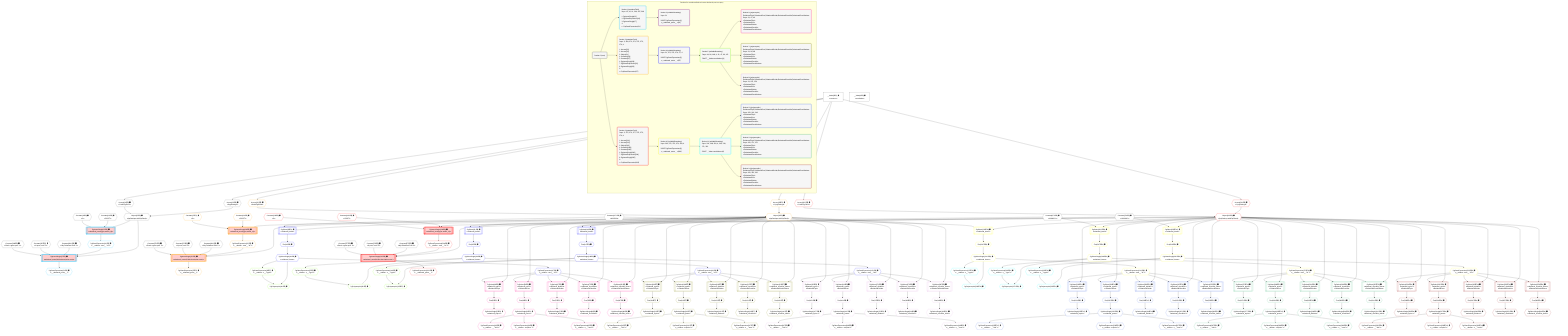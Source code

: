 %%{init: {'themeVariables': { 'fontSize': '12px'}}}%%
graph TD
    classDef path fill:#eee,stroke:#000,color:#000
    classDef plan fill:#fff,stroke-width:1px,color:#000
    classDef itemplan fill:#fff,stroke-width:2px,color:#000
    classDef unbatchedplan fill:#dff,stroke-width:1px,color:#000
    classDef sideeffectplan fill:#fcc,stroke-width:2px,color:#000
    classDef bucket fill:#f6f6f6,color:#000,stroke-width:2px,text-align:left


    %% plan dependencies
    Object15{{"Object[15∈0] ➊<br />ᐸ{pgSettings,withPgClient}ᐳ"}}:::plan
    Access13{{"Access[13∈0] ➊<br />ᐸ2.pgSettingsᐳ"}}:::plan
    Access14{{"Access[14∈0] ➊<br />ᐸ2.withPgClientᐳ"}}:::plan
    Access13 & Access14 --> Object15
    __Value2["__Value[2∈0] ➊<br />ᐸcontextᐳ"]:::plan
    __Value2 --> Access13
    __Value2 --> Access14
    __Value4["__Value[4∈0] ➊<br />ᐸrootValueᐳ"]:::plan
    Constant10{{"Constant[10∈0] ➊<br />ᐸ'POST'ᐳ"}}:::plan
    Constant11{{"Constant[11∈0] ➊<br />ᐸ2ᐳ"}}:::plan
    Constant366{{"Constant[366∈0] ➊<br />ᐸ'My Relational Post 1'ᐳ"}}:::plan
    Constant367{{"Constant[367∈0] ➊<br />ᐸ'A post, innit? 1'ᐳ"}}:::plan
    Constant368{{"Constant[368∈0] ➊<br />ᐸ'Such a great post. 1'ᐳ"}}:::plan
    Constant369{{"Constant[369∈0] ➊<br />ᐸ'My Relational Post 2'ᐳ"}}:::plan
    Constant370{{"Constant[370∈0] ➊<br />ᐸ'A post, innit? 2'ᐳ"}}:::plan
    Constant371{{"Constant[371∈0] ➊<br />ᐸ'Such a great post. 2'ᐳ"}}:::plan
    Constant372{{"Constant[372∈0] ➊<br />ᐸ1000000ᐳ"}}:::plan
    Constant373{{"Constant[373∈0] ➊<br />ᐸ1000001ᐳ"}}:::plan
    Constant374{{"Constant[374∈0] ➊<br />ᐸ1000002ᐳ"}}:::plan
    Constant375{{"Constant[375∈0] ➊<br />ᐸ'My Relational Post 3'ᐳ"}}:::plan
    Constant376{{"Constant[376∈0] ➊<br />ᐸ'A post, innit? 3'ᐳ"}}:::plan
    Constant377{{"Constant[377∈0] ➊<br />ᐸ'Such a great post. 3'ᐳ"}}:::plan
    PgInsertSingle17[["PgInsertSingle[17∈1] ➊<br />ᐸrelational_posts(id,title,description,note)ᐳ"]]:::sideeffectplan
    PgClassExpression16{{"PgClassExpression[16∈1] ➊<br />ᐸ__relation...ems__.”id”ᐳ"}}:::plan
    Object15 & PgClassExpression16 & Constant366 & Constant367 & Constant368 --> PgInsertSingle17
    PgInsertSingle12[["PgInsertSingle[12∈1] ➊<br />ᐸrelational_items(type,author_id)ᐳ"]]:::sideeffectplan
    Object15 & Constant10 & Constant11 --> PgInsertSingle12
    PgInsertSingle12 --> PgClassExpression16
    PgClassExpression21{{"PgClassExpression[21∈1] ➊<br />ᐸ__relational_posts__ᐳ"}}:::plan
    PgInsertSingle17 --> PgClassExpression21
    PgInsertSingle33[["PgInsertSingle[33∈3] ➊<br />ᐸrelational_posts(id,title,description,note)ᐳ"]]:::sideeffectplan
    Object31{{"Object[31∈3] ➊<br />ᐸ{pgSettings,withPgClient}ᐳ"}}:::plan
    PgClassExpression32{{"PgClassExpression[32∈3] ➊<br />ᐸ__relation...ems__.”id”ᐳ"}}:::plan
    Object31 & PgClassExpression32 & Constant369 & Constant370 & Constant371 --> PgInsertSingle33
    PgInsertSingle28[["PgInsertSingle[28∈3] ➊<br />ᐸrelational_items(type,author_id)ᐳ"]]:::sideeffectplan
    Constant26{{"Constant[26∈3] ➊<br />ᐸ'POST'ᐳ"}}:::plan
    Constant27{{"Constant[27∈3] ➊<br />ᐸ2ᐳ"}}:::plan
    Object31 & Constant26 & Constant27 --> PgInsertSingle28
    Access29{{"Access[29∈3] ➊<br />ᐸ2.pgSettingsᐳ"}}:::plan
    Access30{{"Access[30∈3] ➊<br />ᐸ2.withPgClientᐳ"}}:::plan
    Access29 & Access30 --> Object31
    __Value2 --> Access29
    __Value2 --> Access30
    PgInsertSingle28 --> PgClassExpression32
    PgClassExpression37{{"PgClassExpression[37∈3] ➊<br />ᐸ__relational_posts__ᐳ"}}:::plan
    PgInsertSingle33 --> PgClassExpression37
    PgSelect39[["PgSelect[39∈4] ➊<br />ᐸrelational_itemsᐳ"]]:::plan
    Object31 & Constant372 --> PgSelect39
    PgSelect91[["PgSelect[91∈4] ➊<br />ᐸrelational_itemsᐳ"]]:::plan
    Object31 & Constant373 --> PgSelect91
    PgSelect143[["PgSelect[143∈4] ➊<br />ᐸrelational_itemsᐳ"]]:::plan
    Object31 & Constant374 --> PgSelect143
    First43{{"First[43∈4] ➊"}}:::plan
    PgSelect39 --> First43
    PgSelectSingle44{{"PgSelectSingle[44∈4] ➊<br />ᐸrelational_itemsᐳ"}}:::plan
    First43 --> PgSelectSingle44
    PgClassExpression47{{"PgClassExpression[47∈4] ➊<br />ᐸ__relation...ems__.”id”ᐳ"}}:::plan
    PgSelectSingle44 --> PgClassExpression47
    First95{{"First[95∈4] ➊"}}:::plan
    PgSelect91 --> First95
    PgSelectSingle96{{"PgSelectSingle[96∈4] ➊<br />ᐸrelational_itemsᐳ"}}:::plan
    First95 --> PgSelectSingle96
    PgClassExpression99{{"PgClassExpression[99∈4] ➊<br />ᐸ__relation...ems__.”id”ᐳ"}}:::plan
    PgSelectSingle96 --> PgClassExpression99
    First147{{"First[147∈4] ➊"}}:::plan
    PgSelect143 --> First147
    PgSelectSingle148{{"PgSelectSingle[148∈4] ➊<br />ᐸrelational_itemsᐳ"}}:::plan
    First147 --> PgSelectSingle148
    PgClassExpression151{{"PgClassExpression[151∈4] ➊<br />ᐸ__relation...ems__.”id”ᐳ"}}:::plan
    PgSelectSingle148 --> PgClassExpression151
    PgPolymorphic46{{"PgPolymorphic[46∈5] ➊"}}:::plan
    PgClassExpression45{{"PgClassExpression[45∈5] ➊<br />ᐸ__relation...s__.”type”ᐳ"}}:::plan
    PgSelectSingle44 & PgClassExpression45 --> PgPolymorphic46
    PgPolymorphic98{{"PgPolymorphic[98∈5] ➊"}}:::plan
    PgClassExpression97{{"PgClassExpression[97∈5] ➊<br />ᐸ__relation...s__.”type”ᐳ"}}:::plan
    PgSelectSingle96 & PgClassExpression97 --> PgPolymorphic98
    PgPolymorphic150{{"PgPolymorphic[150∈5] ➊"}}:::plan
    PgClassExpression149{{"PgClassExpression[149∈5] ➊<br />ᐸ__relation...s__.”type”ᐳ"}}:::plan
    PgSelectSingle148 & PgClassExpression149 --> PgPolymorphic150
    PgSelectSingle44 --> PgClassExpression45
    PgSelectSingle96 --> PgClassExpression97
    PgSelectSingle148 --> PgClassExpression149
    PgSelect48[["PgSelect[48∈6] ➊<br />ᐸrelational_topicsᐳ<br />ᐳRelationalTopic"]]:::plan
    Object31 & PgClassExpression47 --> PgSelect48
    PgSelect56[["PgSelect[56∈6] ➊<br />ᐸrelational_postsᐳ<br />ᐳRelationalPost"]]:::plan
    Object31 & PgClassExpression47 --> PgSelect56
    PgSelect67[["PgSelect[67∈6] ➊<br />ᐸrelational_dividersᐳ<br />ᐳRelationalDivider"]]:::plan
    Object31 & PgClassExpression47 --> PgSelect67
    PgSelect75[["PgSelect[75∈6] ➊<br />ᐸrelational_checklistsᐳ<br />ᐳRelationalChecklist"]]:::plan
    Object31 & PgClassExpression47 --> PgSelect75
    PgSelect83[["PgSelect[83∈6] ➊<br />ᐸrelational_checklist_itemsᐳ<br />ᐳRelationalChecklistItem"]]:::plan
    Object31 & PgClassExpression47 --> PgSelect83
    First52{{"First[52∈6] ➊"}}:::plan
    PgSelect48 --> First52
    PgSelectSingle53{{"PgSelectSingle[53∈6] ➊<br />ᐸrelational_topicsᐳ"}}:::plan
    First52 --> PgSelectSingle53
    First60{{"First[60∈6] ➊"}}:::plan
    PgSelect56 --> First60
    PgSelectSingle61{{"PgSelectSingle[61∈6] ➊<br />ᐸrelational_postsᐳ"}}:::plan
    First60 --> PgSelectSingle61
    PgClassExpression63{{"PgClassExpression[63∈6] ➊<br />ᐸ__relation...__.”title”ᐳ"}}:::plan
    PgSelectSingle61 --> PgClassExpression63
    PgClassExpression64{{"PgClassExpression[64∈6] ➊<br />ᐸ__relation...scription”ᐳ"}}:::plan
    PgSelectSingle61 --> PgClassExpression64
    PgClassExpression65{{"PgClassExpression[65∈6] ➊<br />ᐸ__relation...s__.”note”ᐳ"}}:::plan
    PgSelectSingle61 --> PgClassExpression65
    First71{{"First[71∈6] ➊"}}:::plan
    PgSelect67 --> First71
    PgSelectSingle72{{"PgSelectSingle[72∈6] ➊<br />ᐸrelational_dividersᐳ"}}:::plan
    First71 --> PgSelectSingle72
    First79{{"First[79∈6] ➊"}}:::plan
    PgSelect75 --> First79
    PgSelectSingle80{{"PgSelectSingle[80∈6] ➊<br />ᐸrelational_checklistsᐳ"}}:::plan
    First79 --> PgSelectSingle80
    First87{{"First[87∈6] ➊"}}:::plan
    PgSelect83 --> First87
    PgSelectSingle88{{"PgSelectSingle[88∈6] ➊<br />ᐸrelational_checklist_itemsᐳ"}}:::plan
    First87 --> PgSelectSingle88
    PgSelect100[["PgSelect[100∈7] ➊<br />ᐸrelational_topicsᐳ<br />ᐳRelationalTopic"]]:::plan
    Object31 & PgClassExpression99 --> PgSelect100
    PgSelect108[["PgSelect[108∈7] ➊<br />ᐸrelational_postsᐳ<br />ᐳRelationalPost"]]:::plan
    Object31 & PgClassExpression99 --> PgSelect108
    PgSelect119[["PgSelect[119∈7] ➊<br />ᐸrelational_dividersᐳ<br />ᐳRelationalDivider"]]:::plan
    Object31 & PgClassExpression99 --> PgSelect119
    PgSelect127[["PgSelect[127∈7] ➊<br />ᐸrelational_checklistsᐳ<br />ᐳRelationalChecklist"]]:::plan
    Object31 & PgClassExpression99 --> PgSelect127
    PgSelect135[["PgSelect[135∈7] ➊<br />ᐸrelational_checklist_itemsᐳ<br />ᐳRelationalChecklistItem"]]:::plan
    Object31 & PgClassExpression99 --> PgSelect135
    First104{{"First[104∈7] ➊"}}:::plan
    PgSelect100 --> First104
    PgSelectSingle105{{"PgSelectSingle[105∈7] ➊<br />ᐸrelational_topicsᐳ"}}:::plan
    First104 --> PgSelectSingle105
    First112{{"First[112∈7] ➊"}}:::plan
    PgSelect108 --> First112
    PgSelectSingle113{{"PgSelectSingle[113∈7] ➊<br />ᐸrelational_postsᐳ"}}:::plan
    First112 --> PgSelectSingle113
    PgClassExpression115{{"PgClassExpression[115∈7] ➊<br />ᐸ__relation...__.”title”ᐳ"}}:::plan
    PgSelectSingle113 --> PgClassExpression115
    PgClassExpression116{{"PgClassExpression[116∈7] ➊<br />ᐸ__relation...scription”ᐳ"}}:::plan
    PgSelectSingle113 --> PgClassExpression116
    PgClassExpression117{{"PgClassExpression[117∈7] ➊<br />ᐸ__relation...s__.”note”ᐳ"}}:::plan
    PgSelectSingle113 --> PgClassExpression117
    First123{{"First[123∈7] ➊"}}:::plan
    PgSelect119 --> First123
    PgSelectSingle124{{"PgSelectSingle[124∈7] ➊<br />ᐸrelational_dividersᐳ"}}:::plan
    First123 --> PgSelectSingle124
    First131{{"First[131∈7] ➊"}}:::plan
    PgSelect127 --> First131
    PgSelectSingle132{{"PgSelectSingle[132∈7] ➊<br />ᐸrelational_checklistsᐳ"}}:::plan
    First131 --> PgSelectSingle132
    First139{{"First[139∈7] ➊"}}:::plan
    PgSelect135 --> First139
    PgSelectSingle140{{"PgSelectSingle[140∈7] ➊<br />ᐸrelational_checklist_itemsᐳ"}}:::plan
    First139 --> PgSelectSingle140
    PgSelect152[["PgSelect[152∈8] ➊<br />ᐸrelational_topicsᐳ<br />ᐳRelationalTopic"]]:::plan
    Object31 & PgClassExpression151 --> PgSelect152
    PgSelect160[["PgSelect[160∈8] ➊<br />ᐸrelational_postsᐳ<br />ᐳRelationalPost"]]:::plan
    Object31 & PgClassExpression151 --> PgSelect160
    PgSelect171[["PgSelect[171∈8] ➊<br />ᐸrelational_dividersᐳ<br />ᐳRelationalDivider"]]:::plan
    Object31 & PgClassExpression151 --> PgSelect171
    PgSelect179[["PgSelect[179∈8] ➊<br />ᐸrelational_checklistsᐳ<br />ᐳRelationalChecklist"]]:::plan
    Object31 & PgClassExpression151 --> PgSelect179
    PgSelect187[["PgSelect[187∈8] ➊<br />ᐸrelational_checklist_itemsᐳ<br />ᐳRelationalChecklistItem"]]:::plan
    Object31 & PgClassExpression151 --> PgSelect187
    First156{{"First[156∈8] ➊"}}:::plan
    PgSelect152 --> First156
    PgSelectSingle157{{"PgSelectSingle[157∈8] ➊<br />ᐸrelational_topicsᐳ"}}:::plan
    First156 --> PgSelectSingle157
    First164{{"First[164∈8] ➊"}}:::plan
    PgSelect160 --> First164
    PgSelectSingle165{{"PgSelectSingle[165∈8] ➊<br />ᐸrelational_postsᐳ"}}:::plan
    First164 --> PgSelectSingle165
    PgClassExpression167{{"PgClassExpression[167∈8] ➊<br />ᐸ__relation...__.”title”ᐳ"}}:::plan
    PgSelectSingle165 --> PgClassExpression167
    PgClassExpression168{{"PgClassExpression[168∈8] ➊<br />ᐸ__relation...scription”ᐳ"}}:::plan
    PgSelectSingle165 --> PgClassExpression168
    PgClassExpression169{{"PgClassExpression[169∈8] ➊<br />ᐸ__relation...s__.”note”ᐳ"}}:::plan
    PgSelectSingle165 --> PgClassExpression169
    First175{{"First[175∈8] ➊"}}:::plan
    PgSelect171 --> First175
    PgSelectSingle176{{"PgSelectSingle[176∈8] ➊<br />ᐸrelational_dividersᐳ"}}:::plan
    First175 --> PgSelectSingle176
    First183{{"First[183∈8] ➊"}}:::plan
    PgSelect179 --> First183
    PgSelectSingle184{{"PgSelectSingle[184∈8] ➊<br />ᐸrelational_checklistsᐳ"}}:::plan
    First183 --> PgSelectSingle184
    First191{{"First[191∈8] ➊"}}:::plan
    PgSelect187 --> First191
    PgSelectSingle192{{"PgSelectSingle[192∈8] ➊<br />ᐸrelational_checklist_itemsᐳ"}}:::plan
    First191 --> PgSelectSingle192
    PgInsertSingle205[["PgInsertSingle[205∈9] ➊<br />ᐸrelational_posts(id,title,description,note)ᐳ"]]:::sideeffectplan
    Object203{{"Object[203∈9] ➊<br />ᐸ{pgSettings,withPgClient}ᐳ"}}:::plan
    PgClassExpression204{{"PgClassExpression[204∈9] ➊<br />ᐸ__relation...ems__.”id”ᐳ"}}:::plan
    Object203 & PgClassExpression204 & Constant375 & Constant376 & Constant377 --> PgInsertSingle205
    PgInsertSingle200[["PgInsertSingle[200∈9] ➊<br />ᐸrelational_items(type,author_id)ᐳ"]]:::sideeffectplan
    Constant198{{"Constant[198∈9] ➊<br />ᐸ'POST'ᐳ"}}:::plan
    Constant199{{"Constant[199∈9] ➊<br />ᐸ2ᐳ"}}:::plan
    Object203 & Constant198 & Constant199 --> PgInsertSingle200
    Access201{{"Access[201∈9] ➊<br />ᐸ2.pgSettingsᐳ"}}:::plan
    Access202{{"Access[202∈9] ➊<br />ᐸ2.withPgClientᐳ"}}:::plan
    Access201 & Access202 --> Object203
    __Value2 --> Access201
    __Value2 --> Access202
    PgInsertSingle200 --> PgClassExpression204
    PgClassExpression209{{"PgClassExpression[209∈9] ➊<br />ᐸ__relational_posts__ᐳ"}}:::plan
    PgInsertSingle205 --> PgClassExpression209
    PgSelect211[["PgSelect[211∈10] ➊<br />ᐸrelational_itemsᐳ"]]:::plan
    Object203 & Constant372 --> PgSelect211
    PgSelect263[["PgSelect[263∈10] ➊<br />ᐸrelational_itemsᐳ"]]:::plan
    Object203 & Constant373 --> PgSelect263
    PgSelect315[["PgSelect[315∈10] ➊<br />ᐸrelational_itemsᐳ"]]:::plan
    Object203 & Constant374 --> PgSelect315
    First215{{"First[215∈10] ➊"}}:::plan
    PgSelect211 --> First215
    PgSelectSingle216{{"PgSelectSingle[216∈10] ➊<br />ᐸrelational_itemsᐳ"}}:::plan
    First215 --> PgSelectSingle216
    PgClassExpression219{{"PgClassExpression[219∈10] ➊<br />ᐸ__relation...ems__.”id”ᐳ"}}:::plan
    PgSelectSingle216 --> PgClassExpression219
    First267{{"First[267∈10] ➊"}}:::plan
    PgSelect263 --> First267
    PgSelectSingle268{{"PgSelectSingle[268∈10] ➊<br />ᐸrelational_itemsᐳ"}}:::plan
    First267 --> PgSelectSingle268
    PgClassExpression271{{"PgClassExpression[271∈10] ➊<br />ᐸ__relation...ems__.”id”ᐳ"}}:::plan
    PgSelectSingle268 --> PgClassExpression271
    First319{{"First[319∈10] ➊"}}:::plan
    PgSelect315 --> First319
    PgSelectSingle320{{"PgSelectSingle[320∈10] ➊<br />ᐸrelational_itemsᐳ"}}:::plan
    First319 --> PgSelectSingle320
    PgClassExpression323{{"PgClassExpression[323∈10] ➊<br />ᐸ__relation...ems__.”id”ᐳ"}}:::plan
    PgSelectSingle320 --> PgClassExpression323
    PgPolymorphic218{{"PgPolymorphic[218∈11] ➊"}}:::plan
    PgClassExpression217{{"PgClassExpression[217∈11] ➊<br />ᐸ__relation...s__.”type”ᐳ"}}:::plan
    PgSelectSingle216 & PgClassExpression217 --> PgPolymorphic218
    PgPolymorphic270{{"PgPolymorphic[270∈11] ➊"}}:::plan
    PgClassExpression269{{"PgClassExpression[269∈11] ➊<br />ᐸ__relation...s__.”type”ᐳ"}}:::plan
    PgSelectSingle268 & PgClassExpression269 --> PgPolymorphic270
    PgPolymorphic322{{"PgPolymorphic[322∈11] ➊"}}:::plan
    PgClassExpression321{{"PgClassExpression[321∈11] ➊<br />ᐸ__relation...s__.”type”ᐳ"}}:::plan
    PgSelectSingle320 & PgClassExpression321 --> PgPolymorphic322
    PgSelectSingle216 --> PgClassExpression217
    PgSelectSingle268 --> PgClassExpression269
    PgSelectSingle320 --> PgClassExpression321
    PgSelect220[["PgSelect[220∈12] ➊<br />ᐸrelational_topicsᐳ<br />ᐳRelationalTopic"]]:::plan
    Object203 & PgClassExpression219 --> PgSelect220
    PgSelect228[["PgSelect[228∈12] ➊<br />ᐸrelational_postsᐳ<br />ᐳRelationalPost"]]:::plan
    Object203 & PgClassExpression219 --> PgSelect228
    PgSelect239[["PgSelect[239∈12] ➊<br />ᐸrelational_dividersᐳ<br />ᐳRelationalDivider"]]:::plan
    Object203 & PgClassExpression219 --> PgSelect239
    PgSelect247[["PgSelect[247∈12] ➊<br />ᐸrelational_checklistsᐳ<br />ᐳRelationalChecklist"]]:::plan
    Object203 & PgClassExpression219 --> PgSelect247
    PgSelect255[["PgSelect[255∈12] ➊<br />ᐸrelational_checklist_itemsᐳ<br />ᐳRelationalChecklistItem"]]:::plan
    Object203 & PgClassExpression219 --> PgSelect255
    First224{{"First[224∈12] ➊"}}:::plan
    PgSelect220 --> First224
    PgSelectSingle225{{"PgSelectSingle[225∈12] ➊<br />ᐸrelational_topicsᐳ"}}:::plan
    First224 --> PgSelectSingle225
    First232{{"First[232∈12] ➊"}}:::plan
    PgSelect228 --> First232
    PgSelectSingle233{{"PgSelectSingle[233∈12] ➊<br />ᐸrelational_postsᐳ"}}:::plan
    First232 --> PgSelectSingle233
    PgClassExpression235{{"PgClassExpression[235∈12] ➊<br />ᐸ__relation...__.”title”ᐳ"}}:::plan
    PgSelectSingle233 --> PgClassExpression235
    PgClassExpression236{{"PgClassExpression[236∈12] ➊<br />ᐸ__relation...scription”ᐳ"}}:::plan
    PgSelectSingle233 --> PgClassExpression236
    PgClassExpression237{{"PgClassExpression[237∈12] ➊<br />ᐸ__relation...s__.”note”ᐳ"}}:::plan
    PgSelectSingle233 --> PgClassExpression237
    First243{{"First[243∈12] ➊"}}:::plan
    PgSelect239 --> First243
    PgSelectSingle244{{"PgSelectSingle[244∈12] ➊<br />ᐸrelational_dividersᐳ"}}:::plan
    First243 --> PgSelectSingle244
    First251{{"First[251∈12] ➊"}}:::plan
    PgSelect247 --> First251
    PgSelectSingle252{{"PgSelectSingle[252∈12] ➊<br />ᐸrelational_checklistsᐳ"}}:::plan
    First251 --> PgSelectSingle252
    First259{{"First[259∈12] ➊"}}:::plan
    PgSelect255 --> First259
    PgSelectSingle260{{"PgSelectSingle[260∈12] ➊<br />ᐸrelational_checklist_itemsᐳ"}}:::plan
    First259 --> PgSelectSingle260
    PgSelect272[["PgSelect[272∈13] ➊<br />ᐸrelational_topicsᐳ<br />ᐳRelationalTopic"]]:::plan
    Object203 & PgClassExpression271 --> PgSelect272
    PgSelect280[["PgSelect[280∈13] ➊<br />ᐸrelational_postsᐳ<br />ᐳRelationalPost"]]:::plan
    Object203 & PgClassExpression271 --> PgSelect280
    PgSelect291[["PgSelect[291∈13] ➊<br />ᐸrelational_dividersᐳ<br />ᐳRelationalDivider"]]:::plan
    Object203 & PgClassExpression271 --> PgSelect291
    PgSelect299[["PgSelect[299∈13] ➊<br />ᐸrelational_checklistsᐳ<br />ᐳRelationalChecklist"]]:::plan
    Object203 & PgClassExpression271 --> PgSelect299
    PgSelect307[["PgSelect[307∈13] ➊<br />ᐸrelational_checklist_itemsᐳ<br />ᐳRelationalChecklistItem"]]:::plan
    Object203 & PgClassExpression271 --> PgSelect307
    First276{{"First[276∈13] ➊"}}:::plan
    PgSelect272 --> First276
    PgSelectSingle277{{"PgSelectSingle[277∈13] ➊<br />ᐸrelational_topicsᐳ"}}:::plan
    First276 --> PgSelectSingle277
    First284{{"First[284∈13] ➊"}}:::plan
    PgSelect280 --> First284
    PgSelectSingle285{{"PgSelectSingle[285∈13] ➊<br />ᐸrelational_postsᐳ"}}:::plan
    First284 --> PgSelectSingle285
    PgClassExpression287{{"PgClassExpression[287∈13] ➊<br />ᐸ__relation...__.”title”ᐳ"}}:::plan
    PgSelectSingle285 --> PgClassExpression287
    PgClassExpression288{{"PgClassExpression[288∈13] ➊<br />ᐸ__relation...scription”ᐳ"}}:::plan
    PgSelectSingle285 --> PgClassExpression288
    PgClassExpression289{{"PgClassExpression[289∈13] ➊<br />ᐸ__relation...s__.”note”ᐳ"}}:::plan
    PgSelectSingle285 --> PgClassExpression289
    First295{{"First[295∈13] ➊"}}:::plan
    PgSelect291 --> First295
    PgSelectSingle296{{"PgSelectSingle[296∈13] ➊<br />ᐸrelational_dividersᐳ"}}:::plan
    First295 --> PgSelectSingle296
    First303{{"First[303∈13] ➊"}}:::plan
    PgSelect299 --> First303
    PgSelectSingle304{{"PgSelectSingle[304∈13] ➊<br />ᐸrelational_checklistsᐳ"}}:::plan
    First303 --> PgSelectSingle304
    First311{{"First[311∈13] ➊"}}:::plan
    PgSelect307 --> First311
    PgSelectSingle312{{"PgSelectSingle[312∈13] ➊<br />ᐸrelational_checklist_itemsᐳ"}}:::plan
    First311 --> PgSelectSingle312
    PgSelect324[["PgSelect[324∈14] ➊<br />ᐸrelational_topicsᐳ<br />ᐳRelationalTopic"]]:::plan
    Object203 & PgClassExpression323 --> PgSelect324
    PgSelect332[["PgSelect[332∈14] ➊<br />ᐸrelational_postsᐳ<br />ᐳRelationalPost"]]:::plan
    Object203 & PgClassExpression323 --> PgSelect332
    PgSelect343[["PgSelect[343∈14] ➊<br />ᐸrelational_dividersᐳ<br />ᐳRelationalDivider"]]:::plan
    Object203 & PgClassExpression323 --> PgSelect343
    PgSelect351[["PgSelect[351∈14] ➊<br />ᐸrelational_checklistsᐳ<br />ᐳRelationalChecklist"]]:::plan
    Object203 & PgClassExpression323 --> PgSelect351
    PgSelect359[["PgSelect[359∈14] ➊<br />ᐸrelational_checklist_itemsᐳ<br />ᐳRelationalChecklistItem"]]:::plan
    Object203 & PgClassExpression323 --> PgSelect359
    First328{{"First[328∈14] ➊"}}:::plan
    PgSelect324 --> First328
    PgSelectSingle329{{"PgSelectSingle[329∈14] ➊<br />ᐸrelational_topicsᐳ"}}:::plan
    First328 --> PgSelectSingle329
    First336{{"First[336∈14] ➊"}}:::plan
    PgSelect332 --> First336
    PgSelectSingle337{{"PgSelectSingle[337∈14] ➊<br />ᐸrelational_postsᐳ"}}:::plan
    First336 --> PgSelectSingle337
    PgClassExpression339{{"PgClassExpression[339∈14] ➊<br />ᐸ__relation...__.”title”ᐳ"}}:::plan
    PgSelectSingle337 --> PgClassExpression339
    PgClassExpression340{{"PgClassExpression[340∈14] ➊<br />ᐸ__relation...scription”ᐳ"}}:::plan
    PgSelectSingle337 --> PgClassExpression340
    PgClassExpression341{{"PgClassExpression[341∈14] ➊<br />ᐸ__relation...s__.”note”ᐳ"}}:::plan
    PgSelectSingle337 --> PgClassExpression341
    First347{{"First[347∈14] ➊"}}:::plan
    PgSelect343 --> First347
    PgSelectSingle348{{"PgSelectSingle[348∈14] ➊<br />ᐸrelational_dividersᐳ"}}:::plan
    First347 --> PgSelectSingle348
    First355{{"First[355∈14] ➊"}}:::plan
    PgSelect351 --> First355
    PgSelectSingle356{{"PgSelectSingle[356∈14] ➊<br />ᐸrelational_checklistsᐳ"}}:::plan
    First355 --> PgSelectSingle356
    First363{{"First[363∈14] ➊"}}:::plan
    PgSelect359 --> First363
    PgSelectSingle364{{"PgSelectSingle[364∈14] ➊<br />ᐸrelational_checklist_itemsᐳ"}}:::plan
    First363 --> PgSelectSingle364

    %% define steps

    subgraph "Buckets for mutations/basics/create-relational-post-no-query"
    Bucket0("Bucket 0 (root)"):::bucket
    classDef bucket0 stroke:#696969
    class Bucket0,__Value2,__Value4,Constant10,Constant11,Access13,Access14,Object15,Constant366,Constant367,Constant368,Constant369,Constant370,Constant371,Constant372,Constant373,Constant374,Constant375,Constant376,Constant377 bucket0
    Bucket1("Bucket 1 (mutationField)<br />Deps: 15, 10, 11, 366, 367, 368<br /><br />1: PgInsertSingle[12]<br />2: PgClassExpression[16]<br />3: PgInsertSingle[17]<br />4: <br />ᐳ: PgClassExpression[21]"):::bucket
    classDef bucket1 stroke:#00bfff
    class Bucket1,PgInsertSingle12,PgClassExpression16,PgInsertSingle17,PgClassExpression21 bucket1
    Bucket2("Bucket 2 (nullableBoundary)<br />Deps: 21<br /><br />ROOT PgClassExpression{1}ᐸ__relational_posts__ᐳ[21]"):::bucket
    classDef bucket2 stroke:#7f007f
    class Bucket2 bucket2
    Bucket3("Bucket 3 (mutationField)<br />Deps: 2, 369, 370, 371, 372, 373, 374, 4<br /><br />1: Access[29]<br />2: Access[30]<br />3: Object[31]<br />4: Constant[26]<br />5: Constant[27]<br />6: PgInsertSingle[28]<br />7: PgClassExpression[32]<br />8: PgInsertSingle[33]<br />9: <br />ᐳ: PgClassExpression[37]"):::bucket
    classDef bucket3 stroke:#ffa500
    class Bucket3,Constant26,Constant27,PgInsertSingle28,Access29,Access30,Object31,PgClassExpression32,PgInsertSingle33,PgClassExpression37 bucket3
    Bucket4("Bucket 4 (nullableBoundary)<br />Deps: 31, 372, 373, 374, 37, 4<br /><br />ROOT PgClassExpression{3}ᐸ__relational_posts__ᐳ[37]"):::bucket
    classDef bucket4 stroke:#0000ff
    class Bucket4,PgSelect39,First43,PgSelectSingle44,PgClassExpression47,PgSelect91,First95,PgSelectSingle96,PgClassExpression99,PgSelect143,First147,PgSelectSingle148,PgClassExpression151 bucket4
    Bucket5("Bucket 5 (nullableBoundary)<br />Deps: 44, 96, 148, 4, 31, 47, 99, 151<br /><br />ROOT __ValueᐸrootValueᐳ[4]"):::bucket
    classDef bucket5 stroke:#7fff00
    class Bucket5,PgClassExpression45,PgPolymorphic46,PgClassExpression97,PgPolymorphic98,PgClassExpression149,PgPolymorphic150 bucket5
    Bucket6("Bucket 6 (polymorphic)<br />RelationalTopic,RelationalPost,RelationalDivider,RelationalChecklist,RelationalChecklistItem<br />Deps: 31, 47, 46<br />ᐳRelationalTopic<br />ᐳRelationalPost<br />ᐳRelationalDivider<br />ᐳRelationalChecklist<br />ᐳRelationalChecklistItem"):::bucket
    classDef bucket6 stroke:#ff1493
    class Bucket6,PgSelect48,First52,PgSelectSingle53,PgSelect56,First60,PgSelectSingle61,PgClassExpression63,PgClassExpression64,PgClassExpression65,PgSelect67,First71,PgSelectSingle72,PgSelect75,First79,PgSelectSingle80,PgSelect83,First87,PgSelectSingle88 bucket6
    Bucket7("Bucket 7 (polymorphic)<br />RelationalTopic,RelationalPost,RelationalDivider,RelationalChecklist,RelationalChecklistItem<br />Deps: 31, 99, 98<br />ᐳRelationalTopic<br />ᐳRelationalPost<br />ᐳRelationalDivider<br />ᐳRelationalChecklist<br />ᐳRelationalChecklistItem"):::bucket
    classDef bucket7 stroke:#808000
    class Bucket7,PgSelect100,First104,PgSelectSingle105,PgSelect108,First112,PgSelectSingle113,PgClassExpression115,PgClassExpression116,PgClassExpression117,PgSelect119,First123,PgSelectSingle124,PgSelect127,First131,PgSelectSingle132,PgSelect135,First139,PgSelectSingle140 bucket7
    Bucket8("Bucket 8 (polymorphic)<br />RelationalTopic,RelationalPost,RelationalDivider,RelationalChecklist,RelationalChecklistItem<br />Deps: 31, 151, 150<br />ᐳRelationalTopic<br />ᐳRelationalPost<br />ᐳRelationalDivider<br />ᐳRelationalChecklist<br />ᐳRelationalChecklistItem"):::bucket
    classDef bucket8 stroke:#dda0dd
    class Bucket8,PgSelect152,First156,PgSelectSingle157,PgSelect160,First164,PgSelectSingle165,PgClassExpression167,PgClassExpression168,PgClassExpression169,PgSelect171,First175,PgSelectSingle176,PgSelect179,First183,PgSelectSingle184,PgSelect187,First191,PgSelectSingle192 bucket8
    Bucket9("Bucket 9 (mutationField)<br />Deps: 2, 375, 376, 377, 372, 373, 374, 4<br /><br />1: Access[201]<br />2: Access[202]<br />3: Object[203]<br />4: Constant[198]<br />5: Constant[199]<br />6: PgInsertSingle[200]<br />7: PgClassExpression[204]<br />8: PgInsertSingle[205]<br />9: <br />ᐳ: PgClassExpression[209]"):::bucket
    classDef bucket9 stroke:#ff0000
    class Bucket9,Constant198,Constant199,PgInsertSingle200,Access201,Access202,Object203,PgClassExpression204,PgInsertSingle205,PgClassExpression209 bucket9
    Bucket10("Bucket 10 (nullableBoundary)<br />Deps: 203, 372, 373, 374, 209, 4<br /><br />ROOT PgClassExpression{9}ᐸ__relational_posts__ᐳ[209]"):::bucket
    classDef bucket10 stroke:#ffff00
    class Bucket10,PgSelect211,First215,PgSelectSingle216,PgClassExpression219,PgSelect263,First267,PgSelectSingle268,PgClassExpression271,PgSelect315,First319,PgSelectSingle320,PgClassExpression323 bucket10
    Bucket11("Bucket 11 (nullableBoundary)<br />Deps: 216, 268, 320, 4, 203, 219, 271, 323<br /><br />ROOT __ValueᐸrootValueᐳ[4]"):::bucket
    classDef bucket11 stroke:#00ffff
    class Bucket11,PgClassExpression217,PgPolymorphic218,PgClassExpression269,PgPolymorphic270,PgClassExpression321,PgPolymorphic322 bucket11
    Bucket12("Bucket 12 (polymorphic)<br />RelationalTopic,RelationalPost,RelationalDivider,RelationalChecklist,RelationalChecklistItem<br />Deps: 203, 219, 218<br />ᐳRelationalTopic<br />ᐳRelationalPost<br />ᐳRelationalDivider<br />ᐳRelationalChecklist<br />ᐳRelationalChecklistItem"):::bucket
    classDef bucket12 stroke:#4169e1
    class Bucket12,PgSelect220,First224,PgSelectSingle225,PgSelect228,First232,PgSelectSingle233,PgClassExpression235,PgClassExpression236,PgClassExpression237,PgSelect239,First243,PgSelectSingle244,PgSelect247,First251,PgSelectSingle252,PgSelect255,First259,PgSelectSingle260 bucket12
    Bucket13("Bucket 13 (polymorphic)<br />RelationalTopic,RelationalPost,RelationalDivider,RelationalChecklist,RelationalChecklistItem<br />Deps: 203, 271, 270<br />ᐳRelationalTopic<br />ᐳRelationalPost<br />ᐳRelationalDivider<br />ᐳRelationalChecklist<br />ᐳRelationalChecklistItem"):::bucket
    classDef bucket13 stroke:#3cb371
    class Bucket13,PgSelect272,First276,PgSelectSingle277,PgSelect280,First284,PgSelectSingle285,PgClassExpression287,PgClassExpression288,PgClassExpression289,PgSelect291,First295,PgSelectSingle296,PgSelect299,First303,PgSelectSingle304,PgSelect307,First311,PgSelectSingle312 bucket13
    Bucket14("Bucket 14 (polymorphic)<br />RelationalTopic,RelationalPost,RelationalDivider,RelationalChecklist,RelationalChecklistItem<br />Deps: 203, 323, 322<br />ᐳRelationalTopic<br />ᐳRelationalPost<br />ᐳRelationalDivider<br />ᐳRelationalChecklist<br />ᐳRelationalChecklistItem"):::bucket
    classDef bucket14 stroke:#a52a2a
    class Bucket14,PgSelect324,First328,PgSelectSingle329,PgSelect332,First336,PgSelectSingle337,PgClassExpression339,PgClassExpression340,PgClassExpression341,PgSelect343,First347,PgSelectSingle348,PgSelect351,First355,PgSelectSingle356,PgSelect359,First363,PgSelectSingle364 bucket14
    Bucket0 --> Bucket1 & Bucket3 & Bucket9
    Bucket1 --> Bucket2
    Bucket3 --> Bucket4
    Bucket4 --> Bucket5
    Bucket5 --> Bucket6 & Bucket7 & Bucket8
    Bucket9 --> Bucket10
    Bucket10 --> Bucket11
    Bucket11 --> Bucket12 & Bucket13 & Bucket14
    end